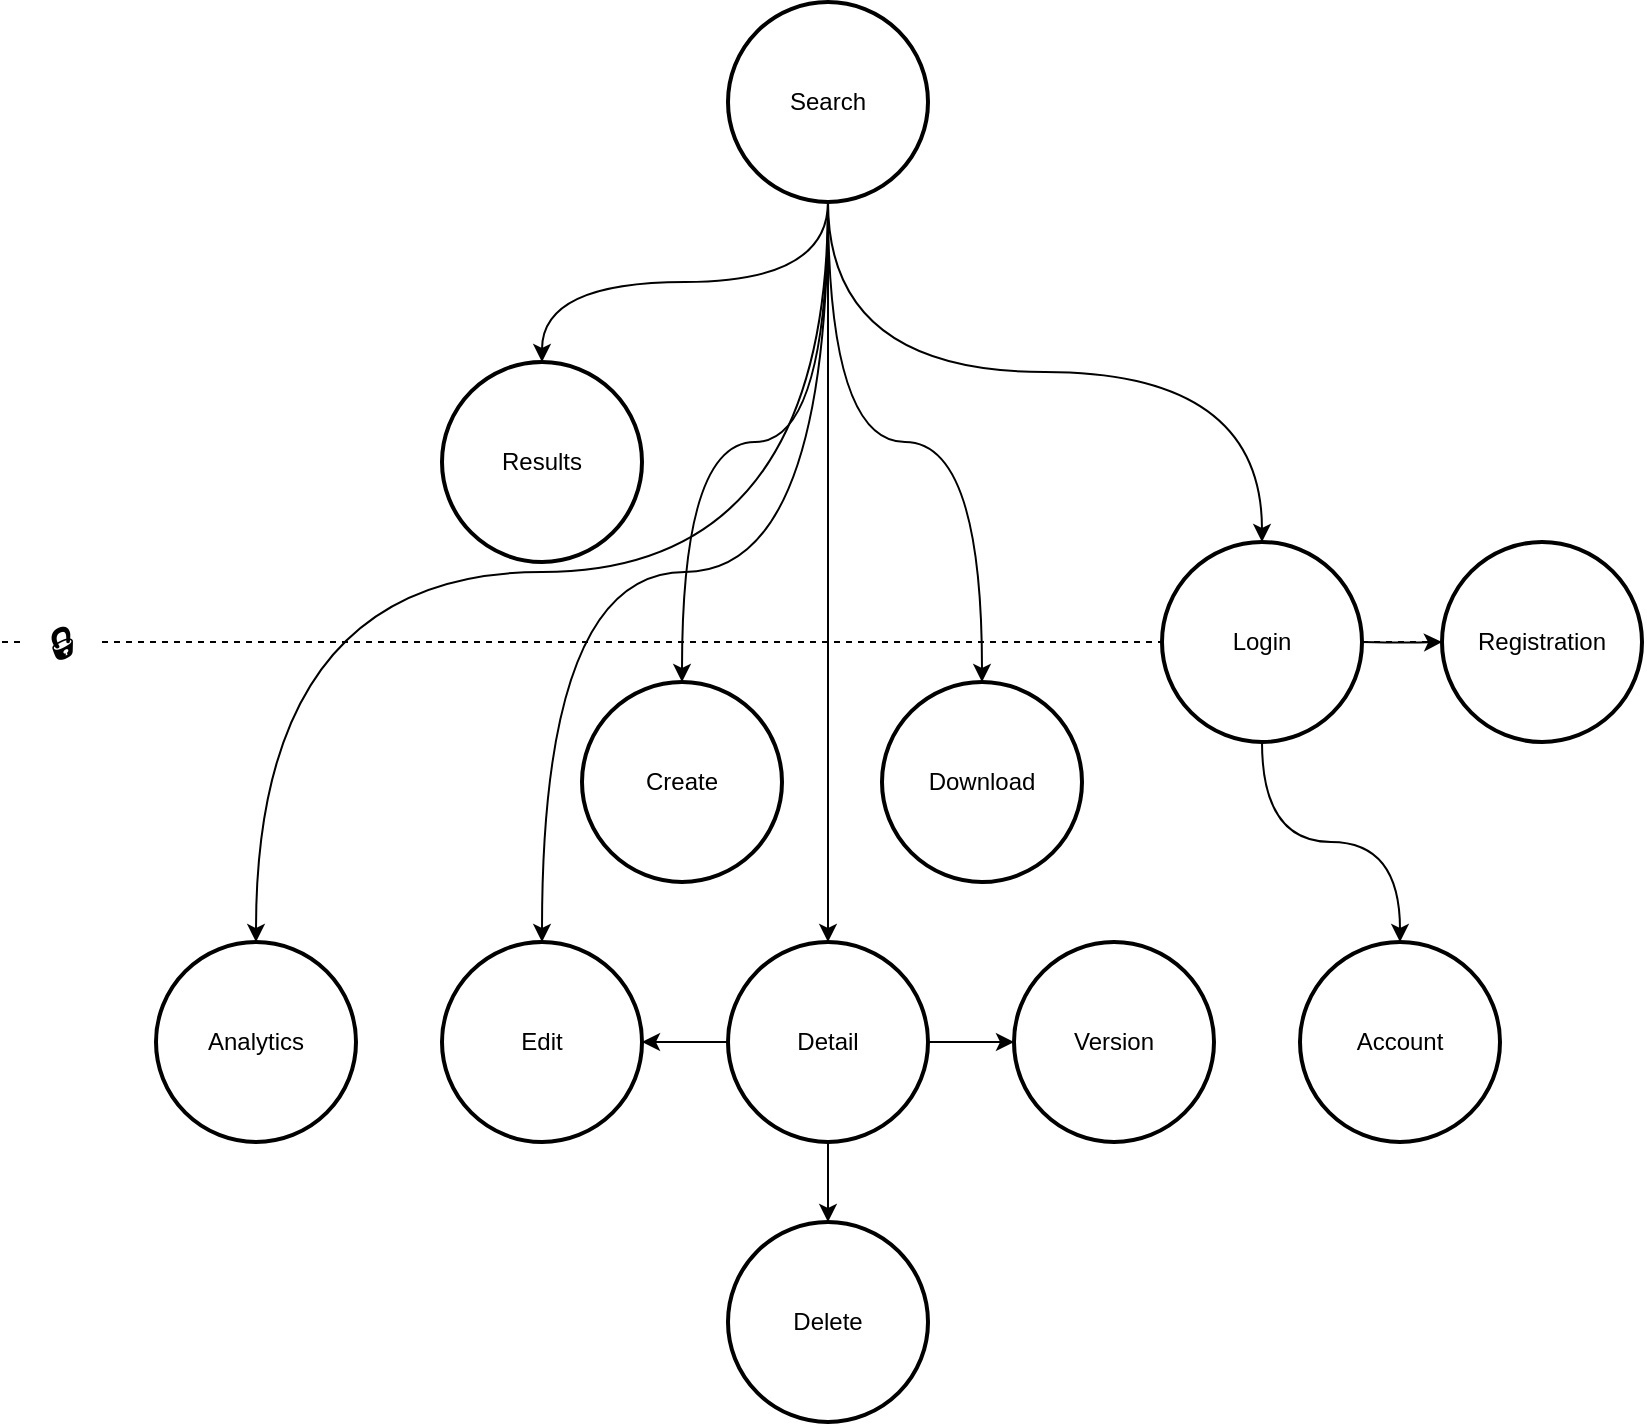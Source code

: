 <mxfile version="12.1.7" type="device" pages="1"><diagram id="vGcZcKQHo5Ag2Ij8KvxK" name="Page-1"><mxGraphModel dx="1072" dy="912" grid="1" gridSize="10" guides="1" tooltips="1" connect="1" arrows="1" fold="1" page="1" pageScale="1" pageWidth="827" pageHeight="1169" math="0" shadow="0"><root><mxCell id="0"/><mxCell id="1" parent="0"/><mxCell id="2_F4GrZbrEr25JgIu0W_-24" value="" style="endArrow=none;dashed=1;html=1;" parent="1" source="2_F4GrZbrEr25JgIu0W_-25" target="2_F4GrZbrEr25JgIu0W_-3" edge="1"><mxGeometry width="50" height="50" relative="1" as="geometry"><mxPoint y="390" as="sourcePoint"/><mxPoint x="820" y="390" as="targetPoint"/></mxGeometry></mxCell><mxCell id="2_F4GrZbrEr25JgIu0W_-23" value="" style="endArrow=none;dashed=1;html=1;" parent="1" source="2_F4GrZbrEr25JgIu0W_-3" edge="1"><mxGeometry width="50" height="50" relative="1" as="geometry"><mxPoint y="390" as="sourcePoint"/><mxPoint x="820" y="390" as="targetPoint"/></mxGeometry></mxCell><mxCell id="2_F4GrZbrEr25JgIu0W_-10" style="edgeStyle=orthogonalEdgeStyle;rounded=0;orthogonalLoop=1;jettySize=auto;html=1;entryX=0.5;entryY=0;entryDx=0;entryDy=0;entryPerimeter=0;exitX=0.5;exitY=1;exitDx=0;exitDy=0;exitPerimeter=0;curved=1;" parent="1" source="2_F4GrZbrEr25JgIu0W_-1" target="2_F4GrZbrEr25JgIu0W_-2" edge="1"><mxGeometry relative="1" as="geometry"/></mxCell><mxCell id="2_F4GrZbrEr25JgIu0W_-11" style="edgeStyle=orthogonalEdgeStyle;curved=1;rounded=0;orthogonalLoop=1;jettySize=auto;html=1;entryX=0;entryY=0.5;entryDx=0;entryDy=0;entryPerimeter=0;" parent="1" target="2_F4GrZbrEr25JgIu0W_-3" edge="1"><mxGeometry relative="1" as="geometry"><mxPoint x="680" y="390" as="sourcePoint"/></mxGeometry></mxCell><mxCell id="2_F4GrZbrEr25JgIu0W_-13" style="edgeStyle=orthogonalEdgeStyle;curved=1;rounded=0;orthogonalLoop=1;jettySize=auto;html=1;entryX=0.5;entryY=0;entryDx=0;entryDy=0;entryPerimeter=0;exitX=0.5;exitY=1;exitDx=0;exitDy=0;exitPerimeter=0;" parent="1" source="2_F4GrZbrEr25JgIu0W_-1" target="2_F4GrZbrEr25JgIu0W_-4" edge="1"><mxGeometry relative="1" as="geometry"/></mxCell><mxCell id="2_F4GrZbrEr25JgIu0W_-14" style="edgeStyle=orthogonalEdgeStyle;curved=1;rounded=0;orthogonalLoop=1;jettySize=auto;html=1;entryX=0.5;entryY=0;entryDx=0;entryDy=0;entryPerimeter=0;" parent="1" source="2_F4GrZbrEr25JgIu0W_-1" target="2_F4GrZbrEr25JgIu0W_-5" edge="1"><mxGeometry relative="1" as="geometry"/></mxCell><mxCell id="2_F4GrZbrEr25JgIu0W_-15" style="edgeStyle=orthogonalEdgeStyle;curved=1;rounded=0;orthogonalLoop=1;jettySize=auto;html=1;entryX=0.5;entryY=0;entryDx=0;entryDy=0;entryPerimeter=0;exitX=0.5;exitY=1;exitDx=0;exitDy=0;exitPerimeter=0;" parent="1" source="2_F4GrZbrEr25JgIu0W_-1" target="2_F4GrZbrEr25JgIu0W_-7" edge="1"><mxGeometry relative="1" as="geometry"/></mxCell><mxCell id="2_F4GrZbrEr25JgIu0W_-18" style="edgeStyle=orthogonalEdgeStyle;curved=1;rounded=0;orthogonalLoop=1;jettySize=auto;html=1;entryX=0.5;entryY=0;entryDx=0;entryDy=0;entryPerimeter=0;exitX=0.5;exitY=1;exitDx=0;exitDy=0;exitPerimeter=0;" parent="1" source="2_F4GrZbrEr25JgIu0W_-1" target="2_F4GrZbrEr25JgIu0W_-6" edge="1"><mxGeometry relative="1" as="geometry"/></mxCell><mxCell id="2_F4GrZbrEr25JgIu0W_-1" value="Search" style="strokeWidth=2;html=1;shape=mxgraph.flowchart.start_2;whiteSpace=wrap;" parent="1" vertex="1"><mxGeometry x="363" y="70" width="100" height="100" as="geometry"/></mxCell><mxCell id="7ZblIyPII1vrA7-mx4wh-2" style="edgeStyle=orthogonalEdgeStyle;rounded=0;orthogonalLoop=1;jettySize=auto;html=1;entryX=0.5;entryY=0;entryDx=0;entryDy=0;entryPerimeter=0;curved=1;exitX=0.5;exitY=1;exitDx=0;exitDy=0;exitPerimeter=0;" parent="1" source="2_F4GrZbrEr25JgIu0W_-1" target="7ZblIyPII1vrA7-mx4wh-1" edge="1"><mxGeometry relative="1" as="geometry"/></mxCell><mxCell id="m-0hXko9P_L1zDte3dd6-2" style="edgeStyle=orthogonalEdgeStyle;curved=1;rounded=0;orthogonalLoop=1;jettySize=auto;html=1;entryX=0.5;entryY=0;entryDx=0;entryDy=0;entryPerimeter=0;" edge="1" parent="1" source="2_F4GrZbrEr25JgIu0W_-2" target="m-0hXko9P_L1zDte3dd6-1"><mxGeometry relative="1" as="geometry"/></mxCell><mxCell id="2_F4GrZbrEr25JgIu0W_-2" value="Login" style="strokeWidth=2;html=1;shape=mxgraph.flowchart.start_2;whiteSpace=wrap;" parent="1" vertex="1"><mxGeometry x="580" y="340" width="100" height="100" as="geometry"/></mxCell><mxCell id="2_F4GrZbrEr25JgIu0W_-4" value="Download" style="strokeWidth=2;html=1;shape=mxgraph.flowchart.start_2;whiteSpace=wrap;" parent="1" vertex="1"><mxGeometry x="440" y="410" width="100" height="100" as="geometry"/></mxCell><mxCell id="2_F4GrZbrEr25JgIu0W_-16" style="edgeStyle=orthogonalEdgeStyle;curved=1;rounded=0;orthogonalLoop=1;jettySize=auto;html=1;entryX=1;entryY=0.5;entryDx=0;entryDy=0;entryPerimeter=0;exitX=0;exitY=0.5;exitDx=0;exitDy=0;exitPerimeter=0;" parent="1" source="2_F4GrZbrEr25JgIu0W_-5" target="2_F4GrZbrEr25JgIu0W_-7" edge="1"><mxGeometry relative="1" as="geometry"/></mxCell><mxCell id="2_F4GrZbrEr25JgIu0W_-19" style="edgeStyle=orthogonalEdgeStyle;curved=1;rounded=0;orthogonalLoop=1;jettySize=auto;html=1;entryX=0.5;entryY=0;entryDx=0;entryDy=0;entryPerimeter=0;" parent="1" source="2_F4GrZbrEr25JgIu0W_-5" target="2_F4GrZbrEr25JgIu0W_-9" edge="1"><mxGeometry relative="1" as="geometry"/></mxCell><mxCell id="2_F4GrZbrEr25JgIu0W_-30" style="edgeStyle=orthogonalEdgeStyle;curved=1;rounded=0;orthogonalLoop=1;jettySize=auto;html=1;entryX=0;entryY=0.5;entryDx=0;entryDy=0;entryPerimeter=0;endArrow=classic;endFill=1;" parent="1" source="2_F4GrZbrEr25JgIu0W_-5" target="2_F4GrZbrEr25JgIu0W_-29" edge="1"><mxGeometry relative="1" as="geometry"/></mxCell><mxCell id="2_F4GrZbrEr25JgIu0W_-5" value="Detail" style="strokeWidth=2;html=1;shape=mxgraph.flowchart.start_2;whiteSpace=wrap;" parent="1" vertex="1"><mxGeometry x="363" y="540" width="100" height="100" as="geometry"/></mxCell><mxCell id="2_F4GrZbrEr25JgIu0W_-6" value="Create" style="strokeWidth=2;html=1;shape=mxgraph.flowchart.start_2;whiteSpace=wrap;" parent="1" vertex="1"><mxGeometry x="290" y="410" width="100" height="100" as="geometry"/></mxCell><mxCell id="2_F4GrZbrEr25JgIu0W_-7" value="Edit" style="strokeWidth=2;html=1;shape=mxgraph.flowchart.start_2;whiteSpace=wrap;" parent="1" vertex="1"><mxGeometry x="220" y="540" width="100" height="100" as="geometry"/></mxCell><mxCell id="2_F4GrZbrEr25JgIu0W_-9" value="Delete" style="strokeWidth=2;html=1;shape=mxgraph.flowchart.start_2;whiteSpace=wrap;" parent="1" vertex="1"><mxGeometry x="363" y="680" width="100" height="100" as="geometry"/></mxCell><mxCell id="2_F4GrZbrEr25JgIu0W_-3" value="Registration" style="strokeWidth=2;html=1;shape=mxgraph.flowchart.start_2;whiteSpace=wrap;" parent="1" vertex="1"><mxGeometry x="720" y="340" width="100" height="100" as="geometry"/></mxCell><mxCell id="2_F4GrZbrEr25JgIu0W_-25" value="🔒" style="text;html=1;strokeColor=none;fillColor=none;align=center;verticalAlign=middle;whiteSpace=wrap;rounded=0;fontSize=20;" parent="1" vertex="1"><mxGeometry x="10" y="375" width="40" height="30" as="geometry"/></mxCell><mxCell id="2_F4GrZbrEr25JgIu0W_-26" value="" style="endArrow=none;dashed=1;html=1;" parent="1" target="2_F4GrZbrEr25JgIu0W_-25" edge="1"><mxGeometry width="50" height="50" relative="1" as="geometry"><mxPoint y="390" as="sourcePoint"/><mxPoint x="720" y="390" as="targetPoint"/></mxGeometry></mxCell><mxCell id="2_F4GrZbrEr25JgIu0W_-27" value="Results" style="strokeWidth=2;html=1;shape=mxgraph.flowchart.start_2;whiteSpace=wrap;" parent="1" vertex="1"><mxGeometry x="220" y="250" width="100" height="100" as="geometry"/></mxCell><mxCell id="2_F4GrZbrEr25JgIu0W_-28" style="edgeStyle=orthogonalEdgeStyle;curved=1;rounded=0;orthogonalLoop=1;jettySize=auto;html=1;entryX=0.5;entryY=0;entryDx=0;entryDy=0;entryPerimeter=0;exitX=0.5;exitY=1;exitDx=0;exitDy=0;exitPerimeter=0;" parent="1" source="2_F4GrZbrEr25JgIu0W_-1" target="2_F4GrZbrEr25JgIu0W_-27" edge="1"><mxGeometry relative="1" as="geometry"><mxPoint x="423" y="180" as="sourcePoint"/><mxPoint x="350" y="420" as="targetPoint"/></mxGeometry></mxCell><mxCell id="2_F4GrZbrEr25JgIu0W_-29" value="Version" style="strokeWidth=2;html=1;shape=mxgraph.flowchart.start_2;whiteSpace=wrap;" parent="1" vertex="1"><mxGeometry x="506" y="540" width="100" height="100" as="geometry"/></mxCell><mxCell id="7ZblIyPII1vrA7-mx4wh-1" value="Analytics" style="strokeWidth=2;html=1;shape=mxgraph.flowchart.start_2;whiteSpace=wrap;" parent="1" vertex="1"><mxGeometry x="77" y="540" width="100" height="100" as="geometry"/></mxCell><mxCell id="m-0hXko9P_L1zDte3dd6-1" value="Account" style="strokeWidth=2;html=1;shape=mxgraph.flowchart.start_2;whiteSpace=wrap;" vertex="1" parent="1"><mxGeometry x="649" y="540" width="100" height="100" as="geometry"/></mxCell></root></mxGraphModel></diagram></mxfile>